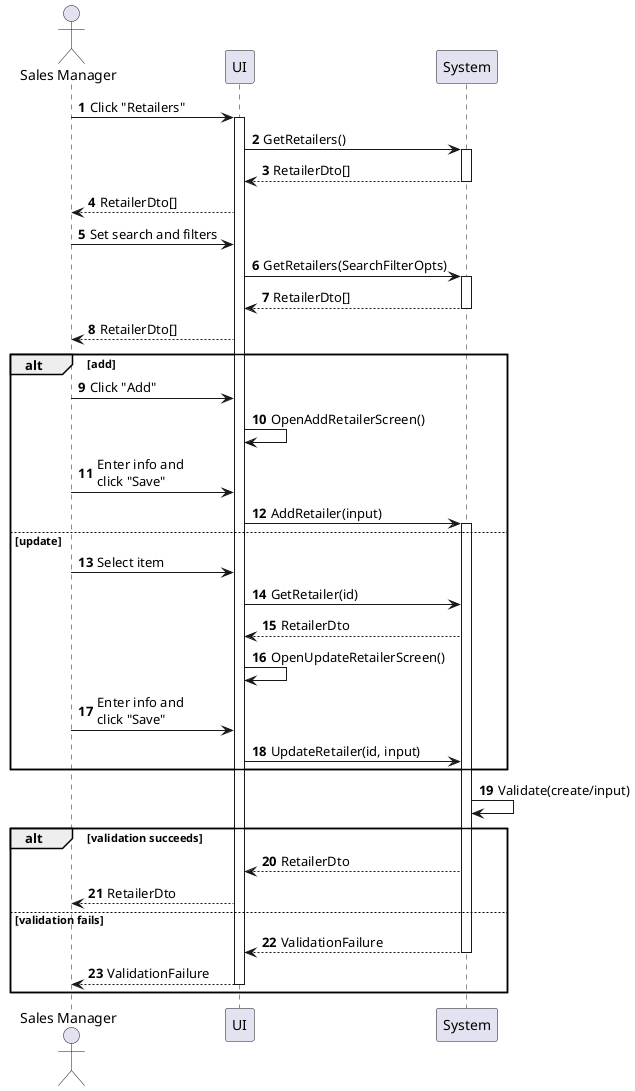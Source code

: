 @startuml retailer-manage
autonumber

actor "Sales Manager" as a
participant UI as f
participant System as b

a -> f : Click "Retailers"
activate f
f -> b : GetRetailers()
activate b
return RetailerDto[]
f --> a : RetailerDto[]
a -> f : Set search and filters
f -> b : GetRetailers(SearchFilterOpts)
activate b
return RetailerDto[]
f --> a : RetailerDto[]

alt add
    a -> f : Click "Add"
    f -> f : OpenAddRetailerScreen()
    a -> f : Enter info and\nclick "Save"
    f -> b : AddRetailer(input)
    activate b
else update
    a -> f : Select item
    f -> b : GetRetailer(id)
    b --> f : RetailerDto
    f -> f : OpenUpdateRetailerScreen()
    a -> f : Enter info and\nclick "Save"
    f -> b : UpdateRetailer(id, input)
end

b -> b : Validate(create/input)

alt validation succeeds
    b --> f : RetailerDto
    f --> a : RetailerDto
else validation fails
    return ValidationFailure
    return ValidationFailure
end
@enduml